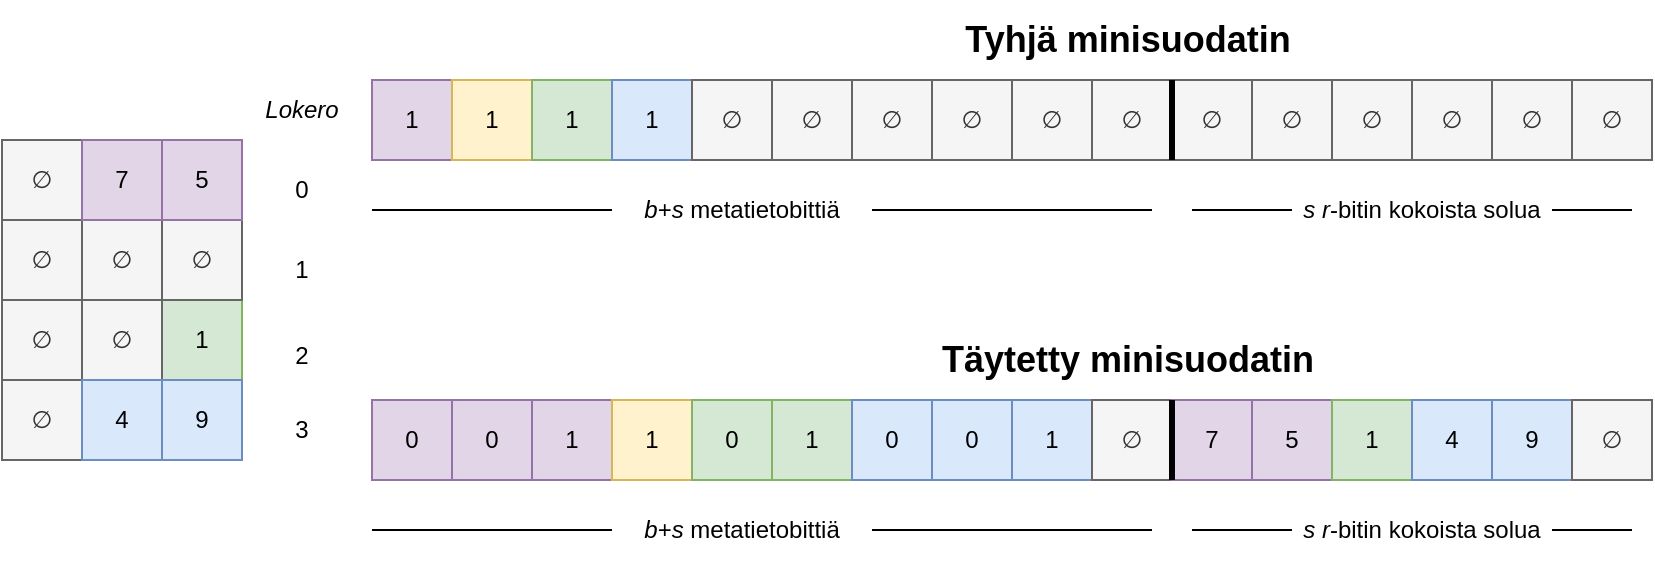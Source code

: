 <mxfile version="22.1.18" type="github">
  <diagram name="Sivu-1" id="PFor0DCCQz3-RbrPlGG-">
    <mxGraphModel dx="2002" dy="1153" grid="1" gridSize="10" guides="1" tooltips="1" connect="1" arrows="1" fold="1" page="1" pageScale="1" pageWidth="827" pageHeight="1169" math="0" shadow="0">
      <root>
        <mxCell id="0" />
        <mxCell id="1" parent="0" />
        <mxCell id="0MBsFlT_AJ7sOl0La73U-1" value="0" style="whiteSpace=wrap;html=1;aspect=fixed;fillColor=#e1d5e7;strokeColor=#9673a6;" parent="1" vertex="1">
          <mxGeometry x="185" y="240" width="40" height="40" as="geometry" />
        </mxCell>
        <mxCell id="0MBsFlT_AJ7sOl0La73U-2" value="∅" style="whiteSpace=wrap;html=1;aspect=fixed;fillColor=#f5f5f5;fontColor=#333333;strokeColor=#666666;" parent="1" vertex="1">
          <mxGeometry y="110" width="40" height="40" as="geometry" />
        </mxCell>
        <mxCell id="0MBsFlT_AJ7sOl0La73U-3" value="∅" style="whiteSpace=wrap;html=1;aspect=fixed;fillColor=#f5f5f5;fontColor=#333333;strokeColor=#666666;" parent="1" vertex="1">
          <mxGeometry y="150" width="40" height="40" as="geometry" />
        </mxCell>
        <mxCell id="0MBsFlT_AJ7sOl0La73U-4" value="∅" style="whiteSpace=wrap;html=1;aspect=fixed;fillColor=#f5f5f5;fontColor=#333333;strokeColor=#666666;" parent="1" vertex="1">
          <mxGeometry y="190" width="40" height="40" as="geometry" />
        </mxCell>
        <mxCell id="0MBsFlT_AJ7sOl0La73U-5" value="1" style="whiteSpace=wrap;html=1;aspect=fixed;fillColor=#d5e8d4;strokeColor=#82b366;" parent="1" vertex="1">
          <mxGeometry x="80" y="190" width="40" height="40" as="geometry" />
        </mxCell>
        <mxCell id="0MBsFlT_AJ7sOl0La73U-6" value="∅" style="whiteSpace=wrap;html=1;aspect=fixed;fillColor=#f5f5f5;fontColor=#333333;strokeColor=#666666;" parent="1" vertex="1">
          <mxGeometry x="40" y="190" width="40" height="40" as="geometry" />
        </mxCell>
        <mxCell id="0MBsFlT_AJ7sOl0La73U-7" value="∅" style="whiteSpace=wrap;html=1;aspect=fixed;fillColor=#f5f5f5;fontColor=#333333;strokeColor=#666666;" parent="1" vertex="1">
          <mxGeometry y="230" width="40" height="40" as="geometry" />
        </mxCell>
        <mxCell id="0MBsFlT_AJ7sOl0La73U-8" value="9" style="whiteSpace=wrap;html=1;aspect=fixed;fillColor=#dae8fc;strokeColor=#6c8ebf;" parent="1" vertex="1">
          <mxGeometry x="80" y="230" width="40" height="40" as="geometry" />
        </mxCell>
        <mxCell id="0MBsFlT_AJ7sOl0La73U-9" value="4" style="whiteSpace=wrap;html=1;aspect=fixed;fillColor=#dae8fc;strokeColor=#6c8ebf;" parent="1" vertex="1">
          <mxGeometry x="40" y="230" width="40" height="40" as="geometry" />
        </mxCell>
        <mxCell id="0MBsFlT_AJ7sOl0La73U-10" value="∅" style="whiteSpace=wrap;html=1;aspect=fixed;fillColor=#f5f5f5;fontColor=#333333;strokeColor=#666666;" parent="1" vertex="1">
          <mxGeometry x="40" y="150" width="40" height="40" as="geometry" />
        </mxCell>
        <mxCell id="0MBsFlT_AJ7sOl0La73U-11" value="∅" style="whiteSpace=wrap;html=1;aspect=fixed;fillColor=#f5f5f5;fontColor=#333333;strokeColor=#666666;" parent="1" vertex="1">
          <mxGeometry x="80" y="150" width="40" height="40" as="geometry" />
        </mxCell>
        <mxCell id="0MBsFlT_AJ7sOl0La73U-12" value="5" style="whiteSpace=wrap;html=1;aspect=fixed;fillColor=#e1d5e7;strokeColor=#9673a6;" parent="1" vertex="1">
          <mxGeometry x="80" y="110" width="40" height="40" as="geometry" />
        </mxCell>
        <mxCell id="0MBsFlT_AJ7sOl0La73U-13" value="7" style="whiteSpace=wrap;html=1;aspect=fixed;fillColor=#e1d5e7;strokeColor=#9673a6;" parent="1" vertex="1">
          <mxGeometry x="40" y="110" width="40" height="40" as="geometry" />
        </mxCell>
        <mxCell id="0MBsFlT_AJ7sOl0La73U-14" value="Lokero" style="text;html=1;strokeColor=none;fillColor=none;align=center;verticalAlign=middle;whiteSpace=wrap;rounded=0;fontStyle=2" parent="1" vertex="1">
          <mxGeometry x="120" y="80" width="60" height="30" as="geometry" />
        </mxCell>
        <mxCell id="0MBsFlT_AJ7sOl0La73U-15" value="0" style="text;html=1;strokeColor=none;fillColor=none;align=center;verticalAlign=middle;whiteSpace=wrap;rounded=0;" parent="1" vertex="1">
          <mxGeometry x="120" y="120" width="60" height="30" as="geometry" />
        </mxCell>
        <mxCell id="0MBsFlT_AJ7sOl0La73U-16" value="1" style="text;html=1;strokeColor=none;fillColor=none;align=center;verticalAlign=middle;whiteSpace=wrap;rounded=0;" parent="1" vertex="1">
          <mxGeometry x="120" y="160" width="60" height="30" as="geometry" />
        </mxCell>
        <mxCell id="0MBsFlT_AJ7sOl0La73U-17" value="2" style="text;html=1;strokeColor=none;fillColor=none;align=center;verticalAlign=middle;whiteSpace=wrap;rounded=0;" parent="1" vertex="1">
          <mxGeometry x="115" y="200" width="70" height="35" as="geometry" />
        </mxCell>
        <mxCell id="0MBsFlT_AJ7sOl0La73U-18" value="3" style="text;html=1;strokeColor=none;fillColor=none;align=center;verticalAlign=middle;whiteSpace=wrap;rounded=0;" parent="1" vertex="1">
          <mxGeometry x="120" y="240" width="60" height="30" as="geometry" />
        </mxCell>
        <mxCell id="0MBsFlT_AJ7sOl0La73U-19" value="0" style="whiteSpace=wrap;html=1;aspect=fixed;fillColor=#e1d5e7;strokeColor=#9673a6;" parent="1" vertex="1">
          <mxGeometry x="225" y="240" width="40" height="40" as="geometry" />
        </mxCell>
        <mxCell id="0MBsFlT_AJ7sOl0La73U-20" value="1" style="whiteSpace=wrap;html=1;aspect=fixed;fillColor=#e1d5e7;strokeColor=#9673a6;" parent="1" vertex="1">
          <mxGeometry x="265" y="240" width="40" height="40" as="geometry" />
        </mxCell>
        <mxCell id="0MBsFlT_AJ7sOl0La73U-21" value="1" style="whiteSpace=wrap;html=1;aspect=fixed;fillColor=#fff2cc;strokeColor=#d6b656;" parent="1" vertex="1">
          <mxGeometry x="305" y="240" width="40" height="40" as="geometry" />
        </mxCell>
        <mxCell id="0MBsFlT_AJ7sOl0La73U-22" value="0" style="whiteSpace=wrap;html=1;aspect=fixed;fillColor=#d5e8d4;strokeColor=#82b366;" parent="1" vertex="1">
          <mxGeometry x="345" y="240" width="40" height="40" as="geometry" />
        </mxCell>
        <mxCell id="0MBsFlT_AJ7sOl0La73U-23" value="1" style="whiteSpace=wrap;html=1;aspect=fixed;fillColor=#d5e8d4;strokeColor=#82b366;" parent="1" vertex="1">
          <mxGeometry x="385" y="240" width="40" height="40" as="geometry" />
        </mxCell>
        <mxCell id="0MBsFlT_AJ7sOl0La73U-24" value="0" style="whiteSpace=wrap;html=1;aspect=fixed;fillColor=#dae8fc;strokeColor=#6c8ebf;" parent="1" vertex="1">
          <mxGeometry x="425" y="240" width="40" height="40" as="geometry" />
        </mxCell>
        <mxCell id="0MBsFlT_AJ7sOl0La73U-25" value="0" style="whiteSpace=wrap;html=1;aspect=fixed;fillColor=#dae8fc;strokeColor=#6c8ebf;" parent="1" vertex="1">
          <mxGeometry x="465" y="240" width="40" height="40" as="geometry" />
        </mxCell>
        <mxCell id="0MBsFlT_AJ7sOl0La73U-26" value="1" style="whiteSpace=wrap;html=1;aspect=fixed;fillColor=#dae8fc;strokeColor=#6c8ebf;" parent="1" vertex="1">
          <mxGeometry x="505" y="240" width="40" height="40" as="geometry" />
        </mxCell>
        <mxCell id="0MBsFlT_AJ7sOl0La73U-29" value="∅" style="whiteSpace=wrap;html=1;aspect=fixed;fillColor=#f5f5f5;fontColor=#333333;strokeColor=#666666;" parent="1" vertex="1">
          <mxGeometry x="545" y="240" width="40" height="40" as="geometry" />
        </mxCell>
        <mxCell id="vQJSD4NfKstMM5VLypwr-1" value="1" style="whiteSpace=wrap;html=1;aspect=fixed;fillColor=#e1d5e7;strokeColor=#9673a6;" vertex="1" parent="1">
          <mxGeometry x="185" y="80" width="40" height="40" as="geometry" />
        </mxCell>
        <mxCell id="vQJSD4NfKstMM5VLypwr-2" value="1" style="whiteSpace=wrap;html=1;aspect=fixed;fillColor=#fff2cc;strokeColor=#d6b656;" vertex="1" parent="1">
          <mxGeometry x="225" y="80" width="40" height="40" as="geometry" />
        </mxCell>
        <mxCell id="vQJSD4NfKstMM5VLypwr-3" value="1" style="whiteSpace=wrap;html=1;aspect=fixed;fillColor=#d5e8d4;strokeColor=#82b366;" vertex="1" parent="1">
          <mxGeometry x="265" y="80" width="40" height="40" as="geometry" />
        </mxCell>
        <mxCell id="vQJSD4NfKstMM5VLypwr-4" value="1" style="whiteSpace=wrap;html=1;aspect=fixed;fillColor=#dae8fc;strokeColor=#6c8ebf;" vertex="1" parent="1">
          <mxGeometry x="305" y="80" width="40" height="40" as="geometry" />
        </mxCell>
        <mxCell id="vQJSD4NfKstMM5VLypwr-5" value="∅" style="whiteSpace=wrap;html=1;aspect=fixed;fillColor=#f5f5f5;fontColor=#333333;strokeColor=#666666;" vertex="1" parent="1">
          <mxGeometry x="345" y="80" width="40" height="40" as="geometry" />
        </mxCell>
        <mxCell id="vQJSD4NfKstMM5VLypwr-6" value="∅" style="whiteSpace=wrap;html=1;aspect=fixed;fillColor=#f5f5f5;fontColor=#333333;strokeColor=#666666;" vertex="1" parent="1">
          <mxGeometry x="385" y="80" width="40" height="40" as="geometry" />
        </mxCell>
        <mxCell id="vQJSD4NfKstMM5VLypwr-7" value="∅" style="whiteSpace=wrap;html=1;aspect=fixed;fillColor=#f5f5f5;fontColor=#333333;strokeColor=#666666;" vertex="1" parent="1">
          <mxGeometry x="425" y="80" width="40" height="40" as="geometry" />
        </mxCell>
        <mxCell id="vQJSD4NfKstMM5VLypwr-9" value="∅" style="whiteSpace=wrap;html=1;aspect=fixed;fillColor=#f5f5f5;fontColor=#333333;strokeColor=#666666;" vertex="1" parent="1">
          <mxGeometry x="465" y="80" width="40" height="40" as="geometry" />
        </mxCell>
        <mxCell id="vQJSD4NfKstMM5VLypwr-10" value="∅" style="whiteSpace=wrap;html=1;aspect=fixed;fillColor=#f5f5f5;fontColor=#333333;strokeColor=#666666;" vertex="1" parent="1">
          <mxGeometry x="545" y="80" width="40" height="40" as="geometry" />
        </mxCell>
        <mxCell id="vQJSD4NfKstMM5VLypwr-11" value="∅" style="whiteSpace=wrap;html=1;aspect=fixed;fillColor=#f5f5f5;fontColor=#333333;strokeColor=#666666;" vertex="1" parent="1">
          <mxGeometry x="505" y="80" width="40" height="40" as="geometry" />
        </mxCell>
        <mxCell id="vQJSD4NfKstMM5VLypwr-12" value="∅" style="whiteSpace=wrap;html=1;aspect=fixed;fillColor=#f5f5f5;fontColor=#333333;strokeColor=#666666;" vertex="1" parent="1">
          <mxGeometry x="625" y="80" width="40" height="40" as="geometry" />
        </mxCell>
        <mxCell id="vQJSD4NfKstMM5VLypwr-13" value="∅" style="whiteSpace=wrap;html=1;aspect=fixed;fillColor=#f5f5f5;fontColor=#333333;strokeColor=#666666;" vertex="1" parent="1">
          <mxGeometry x="665" y="80" width="40" height="40" as="geometry" />
        </mxCell>
        <mxCell id="vQJSD4NfKstMM5VLypwr-14" value="∅" style="whiteSpace=wrap;html=1;aspect=fixed;fillColor=#f5f5f5;fontColor=#333333;strokeColor=#666666;" vertex="1" parent="1">
          <mxGeometry x="705" y="80" width="40" height="40" as="geometry" />
        </mxCell>
        <mxCell id="vQJSD4NfKstMM5VLypwr-15" value="∅" style="whiteSpace=wrap;html=1;aspect=fixed;fillColor=#f5f5f5;fontColor=#333333;strokeColor=#666666;" vertex="1" parent="1">
          <mxGeometry x="785" y="80" width="40" height="40" as="geometry" />
        </mxCell>
        <mxCell id="vQJSD4NfKstMM5VLypwr-16" value="∅" style="whiteSpace=wrap;html=1;aspect=fixed;fillColor=#f5f5f5;fontColor=#333333;strokeColor=#666666;" vertex="1" parent="1">
          <mxGeometry x="745" y="80" width="40" height="40" as="geometry" />
        </mxCell>
        <mxCell id="vQJSD4NfKstMM5VLypwr-17" value="∅" style="whiteSpace=wrap;html=1;aspect=fixed;fillColor=#f5f5f5;fontColor=#333333;strokeColor=#666666;" vertex="1" parent="1">
          <mxGeometry x="585" y="80" width="40" height="40" as="geometry" />
        </mxCell>
        <mxCell id="vQJSD4NfKstMM5VLypwr-18" value="5" style="whiteSpace=wrap;html=1;aspect=fixed;fillColor=#e1d5e7;strokeColor=#9673a6;" vertex="1" parent="1">
          <mxGeometry x="625" y="240" width="40" height="40" as="geometry" />
        </mxCell>
        <mxCell id="vQJSD4NfKstMM5VLypwr-19" value="7" style="whiteSpace=wrap;html=1;aspect=fixed;fillColor=#e1d5e7;strokeColor=#9673a6;" vertex="1" parent="1">
          <mxGeometry x="585" y="240" width="40" height="40" as="geometry" />
        </mxCell>
        <mxCell id="vQJSD4NfKstMM5VLypwr-20" value="1" style="whiteSpace=wrap;html=1;aspect=fixed;fillColor=#d5e8d4;strokeColor=#82b366;" vertex="1" parent="1">
          <mxGeometry x="665" y="240" width="40" height="40" as="geometry" />
        </mxCell>
        <mxCell id="vQJSD4NfKstMM5VLypwr-21" value="9" style="whiteSpace=wrap;html=1;aspect=fixed;fillColor=#dae8fc;strokeColor=#6c8ebf;" vertex="1" parent="1">
          <mxGeometry x="745" y="240" width="40" height="40" as="geometry" />
        </mxCell>
        <mxCell id="vQJSD4NfKstMM5VLypwr-22" value="4" style="whiteSpace=wrap;html=1;aspect=fixed;fillColor=#dae8fc;strokeColor=#6c8ebf;" vertex="1" parent="1">
          <mxGeometry x="705" y="240" width="40" height="40" as="geometry" />
        </mxCell>
        <mxCell id="vQJSD4NfKstMM5VLypwr-23" value="∅" style="whiteSpace=wrap;html=1;aspect=fixed;fillColor=#f5f5f5;fontColor=#333333;strokeColor=#666666;" vertex="1" parent="1">
          <mxGeometry x="785" y="240" width="40" height="40" as="geometry" />
        </mxCell>
        <mxCell id="vQJSD4NfKstMM5VLypwr-24" value="&lt;b style=&quot;font-size: 18px;&quot;&gt;Tyhjä minisuodatin&lt;/b&gt;" style="text;html=1;strokeColor=none;fillColor=none;align=center;verticalAlign=middle;whiteSpace=wrap;rounded=0;fontSize=18;" vertex="1" parent="1">
          <mxGeometry x="465" y="40" width="196" height="40" as="geometry" />
        </mxCell>
        <mxCell id="vQJSD4NfKstMM5VLypwr-26" value="" style="endArrow=none;html=1;rounded=0;curved=1;strokeWidth=3;entryX=0;entryY=0;entryDx=0;entryDy=0;" edge="1" parent="1" target="vQJSD4NfKstMM5VLypwr-19">
          <mxGeometry width="50" height="50" relative="1" as="geometry">
            <mxPoint x="585" y="280" as="sourcePoint" />
            <mxPoint x="585" y="360" as="targetPoint" />
          </mxGeometry>
        </mxCell>
        <mxCell id="vQJSD4NfKstMM5VLypwr-27" value="" style="endArrow=none;html=1;rounded=0;curved=1;strokeWidth=3;entryX=0;entryY=0;entryDx=0;entryDy=0;exitX=0;exitY=1;exitDx=0;exitDy=0;" edge="1" parent="1" source="vQJSD4NfKstMM5VLypwr-17" target="vQJSD4NfKstMM5VLypwr-17">
          <mxGeometry width="50" height="50" relative="1" as="geometry">
            <mxPoint x="595" y="290" as="sourcePoint" />
            <mxPoint x="595" y="250" as="targetPoint" />
          </mxGeometry>
        </mxCell>
        <mxCell id="vQJSD4NfKstMM5VLypwr-28" value="b&lt;span style=&quot;font-style: normal;&quot;&gt;+&lt;/span&gt;s&lt;span style=&quot;font-style: normal;&quot;&gt;&amp;nbsp;metatietobittiä&lt;/span&gt;" style="text;html=1;strokeColor=none;fillColor=none;align=center;verticalAlign=middle;whiteSpace=wrap;rounded=0;fontStyle=2" vertex="1" parent="1">
          <mxGeometry x="305" y="130" width="130" height="30" as="geometry" />
        </mxCell>
        <mxCell id="vQJSD4NfKstMM5VLypwr-29" value="" style="endArrow=none;html=1;rounded=0;exitX=0;exitY=0.5;exitDx=0;exitDy=0;" edge="1" parent="1" source="vQJSD4NfKstMM5VLypwr-28">
          <mxGeometry width="50" height="50" relative="1" as="geometry">
            <mxPoint x="285" y="144.5" as="sourcePoint" />
            <mxPoint x="185" y="145" as="targetPoint" />
          </mxGeometry>
        </mxCell>
        <mxCell id="vQJSD4NfKstMM5VLypwr-30" value="" style="endArrow=none;html=1;rounded=0;" edge="1" parent="1">
          <mxGeometry width="50" height="50" relative="1" as="geometry">
            <mxPoint x="575" y="145" as="sourcePoint" />
            <mxPoint x="435" y="145" as="targetPoint" />
          </mxGeometry>
        </mxCell>
        <mxCell id="vQJSD4NfKstMM5VLypwr-31" value="b&lt;span style=&quot;font-style: normal;&quot;&gt;+&lt;/span&gt;s&lt;span style=&quot;font-style: normal;&quot;&gt;&amp;nbsp;metatietobittiä&lt;/span&gt;" style="text;html=1;strokeColor=none;fillColor=none;align=center;verticalAlign=middle;whiteSpace=wrap;rounded=0;fontStyle=2" vertex="1" parent="1">
          <mxGeometry x="305" y="290" width="130" height="30" as="geometry" />
        </mxCell>
        <mxCell id="vQJSD4NfKstMM5VLypwr-32" value="" style="endArrow=none;html=1;rounded=0;exitX=0;exitY=0.5;exitDx=0;exitDy=0;" edge="1" parent="1" source="vQJSD4NfKstMM5VLypwr-31">
          <mxGeometry width="50" height="50" relative="1" as="geometry">
            <mxPoint x="285" y="304.5" as="sourcePoint" />
            <mxPoint x="185" y="305" as="targetPoint" />
          </mxGeometry>
        </mxCell>
        <mxCell id="vQJSD4NfKstMM5VLypwr-33" value="" style="endArrow=none;html=1;rounded=0;" edge="1" parent="1">
          <mxGeometry width="50" height="50" relative="1" as="geometry">
            <mxPoint x="575" y="305" as="sourcePoint" />
            <mxPoint x="435" y="305" as="targetPoint" />
          </mxGeometry>
        </mxCell>
        <mxCell id="vQJSD4NfKstMM5VLypwr-34" value="&lt;b style=&quot;font-size: 18px;&quot;&gt;Täytetty minisuodatin&lt;/b&gt;" style="text;html=1;strokeColor=none;fillColor=none;align=center;verticalAlign=middle;whiteSpace=wrap;rounded=0;fontSize=18;" vertex="1" parent="1">
          <mxGeometry x="465" y="200" width="196" height="40" as="geometry" />
        </mxCell>
        <mxCell id="vQJSD4NfKstMM5VLypwr-36" value="&lt;i&gt;s&lt;/i&gt;&amp;nbsp;&lt;i&gt;r&lt;/i&gt;-bitin kokoista solua" style="text;html=1;strokeColor=none;fillColor=none;align=center;verticalAlign=middle;whiteSpace=wrap;rounded=0;" vertex="1" parent="1">
          <mxGeometry x="645" y="130" width="130" height="30" as="geometry" />
        </mxCell>
        <mxCell id="vQJSD4NfKstMM5VLypwr-37" value="" style="endArrow=none;html=1;rounded=0;exitX=0;exitY=0.5;exitDx=0;exitDy=0;" edge="1" parent="1" source="vQJSD4NfKstMM5VLypwr-36">
          <mxGeometry width="50" height="50" relative="1" as="geometry">
            <mxPoint x="645" y="180" as="sourcePoint" />
            <mxPoint x="595" y="145" as="targetPoint" />
          </mxGeometry>
        </mxCell>
        <mxCell id="vQJSD4NfKstMM5VLypwr-38" value="" style="endArrow=none;html=1;rounded=0;entryX=1;entryY=0.5;entryDx=0;entryDy=0;" edge="1" parent="1" target="vQJSD4NfKstMM5VLypwr-36">
          <mxGeometry width="50" height="50" relative="1" as="geometry">
            <mxPoint x="815" y="145" as="sourcePoint" />
            <mxPoint x="795" y="144.5" as="targetPoint" />
          </mxGeometry>
        </mxCell>
        <mxCell id="vQJSD4NfKstMM5VLypwr-39" value="&lt;i&gt;s&lt;/i&gt;&amp;nbsp;&lt;i&gt;r&lt;/i&gt;-bitin kokoista solua" style="text;html=1;strokeColor=none;fillColor=none;align=center;verticalAlign=middle;whiteSpace=wrap;rounded=0;" vertex="1" parent="1">
          <mxGeometry x="645" y="290" width="130" height="30" as="geometry" />
        </mxCell>
        <mxCell id="vQJSD4NfKstMM5VLypwr-40" value="" style="endArrow=none;html=1;rounded=0;exitX=0;exitY=0.5;exitDx=0;exitDy=0;" edge="1" parent="1" source="vQJSD4NfKstMM5VLypwr-39">
          <mxGeometry width="50" height="50" relative="1" as="geometry">
            <mxPoint x="645" y="340" as="sourcePoint" />
            <mxPoint x="595" y="305" as="targetPoint" />
          </mxGeometry>
        </mxCell>
        <mxCell id="vQJSD4NfKstMM5VLypwr-41" value="" style="endArrow=none;html=1;rounded=0;entryX=1;entryY=0.5;entryDx=0;entryDy=0;" edge="1" parent="1" target="vQJSD4NfKstMM5VLypwr-39">
          <mxGeometry width="50" height="50" relative="1" as="geometry">
            <mxPoint x="815" y="305" as="sourcePoint" />
            <mxPoint x="795" y="304.5" as="targetPoint" />
          </mxGeometry>
        </mxCell>
      </root>
    </mxGraphModel>
  </diagram>
</mxfile>
